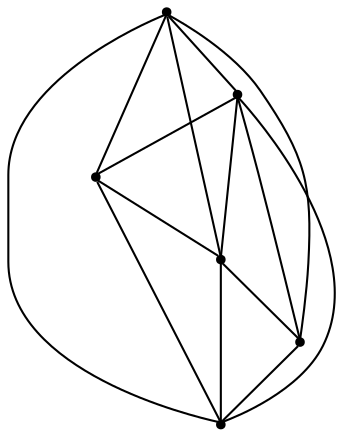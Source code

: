 graph {
  node [shape=point,comment="{\"directed\":false,\"doi\":\"10.1007/978-3-319-50106-2_27\",\"figure\":\"1 (1)\"}"]

  v0 [pos="1109.1777298011095,1363.874341297578"]
  v1 [pos="1095.9840233666423,1291.4845204873598"]
  v2 [pos="1028.089811346952,1234.909454043317"]
  v3 [pos="1028.089811346952,1393.3244473120983"]
  v4 [pos="971.5131294975522,1291.4845204873598"]
  v5 [pos="949.4075063227239,1352.0600124371556"]

  v0 -- v1 [id="-1",pos="1109.1777298011095,1363.874341297578 1109.223180838947,1362.3414120150983 1109.2700763159576,1360.7901604409722 1109.3642982186352,1357.673401978052 1109.5559537095767,1351.4683930496694 1109.935195032727,1339.058120842351 1107.7806922642867,1327.1189058601506 1105.638652825715,1315.17969087795 1100.9586724599847,1303.7030123773245 1098.616711036171,1297.9688063235064 1097.312550862925,1294.7643072838073 1096.7372064984513,1293.350607876883 1095.9840233666423,1291.4845204873598"]
  v0 -- v3 [id="-2",pos="1109.1777298011095,1363.874341297578 1108.186322704351,1364.973000401019 1107.2049513898487,1366.05749668002 1105.251145008264,1368.2166139472613 1101.3254504532663,1372.554816988088 1093.4659220258054,1381.2393622874542 1079.9512212587993,1386.1442583615224 1066.4323872446425,1391.0533512197235 1047.2627049033442,1392.1868644614826 1028.089811346952,1393.3244473120983"]
  v5 -- v0 [id="-3",pos="949.4075063227239,1352.0600124371556 963.2159855794944,1350.4972826363323 963.2159855794944,1350.4972826363323 963.2159855794944,1350.4972826363323 976.1930462748647,1347.7510597099833 1002.1429708300376,1342.2502202890194 1028.6264022096957,1344.0213903684519 1055.122233330805,1345.7924332726072 1082.1474380292493,1354.835485677159 1095.6620116194201,1359.3569482917967 1109.1777298011095,1363.874341297578 1109.1777298011095,1363.874341297578 1109.1777298011095,1363.874341297578"]
  v3 -- v4 [id="-4",pos="1028.089811346952,1393.3244473120983 1026.2009491934446,1383.8938918392596 1026.2009491934446,1383.8938918392596 1026.2009491934446,1383.8938918392596 1024.3173330843974,1374.463336366421 1020.550037277885,1355.6064222048765 1011.115232978794,1338.63310106742 1001.6845619268533,1321.6597799299636 986.5988457122028,1306.5700518165952 979.10177126562,1299.1522994490322 975.8254734263621,1295.9070327882234 974.0008979211862,1294.1294269442974 971.5131294975522,1291.4845204873598"]
  v2 -- v0 [id="-5",pos="1028.089811346952,1234.909454043317 1031.7269098682277,1247.59467919899 1031.7269098682277,1247.59467919899 1031.7269098682277,1247.59467919899 1035.3649304215603,1260.2757075705297 1042.6410987050606,1285.6419610977425 1056.1557994720667,1307.1409416339695 1069.666303403505,1328.6315286019303 1089.4236063127496,1346.2591665383154 1099.300159349588,1355.0646555258802 1109.1777298011095,1363.874341297578 1109.1777298011095,1363.874341297578 1109.1777298011095,1363.874341297578"]
  v0 -- v4 [id="-6",pos="1109.1777298011095,1363.874341297578 971.5131294975522,1291.4845204873598 971.5131294975522,1291.4845204873598 971.5131294975522,1291.4845204873598"]
  v5 -- v4 [id="-7",pos="949.4075063227239,1352.0600124371556 949.2687461140217,1340.5043597945082 949.7573820427581,1328.2156176913675 952.9476643012192,1318.6342800958505 956.7190933548818,1307.3201315989238 964.2661482977752,1299.777365934306 971.5131294975522,1291.4845204873598"]
  v5 -- v3 [id="-8",pos="949.4075063227239,1352.0600124371556 949.1803684947068,1354.1517836964406 949.1803684947068,1356.2181429457269 949.1803684947068,1358.2402221865698 949.1803684947068,1371.4420333164408 949.1803684947068,1382.756308988644 954.8312804102665,1388.4154816291739 960.4946556556948,1394.0704574855706 971.8048095695324,1394.0704574855706 977.4682484033785,1394.0704574855706 983.1232935660885,1394.0704574855706 983.1232935660885,1394.0704574855706 990.6161711771032,1393.9495137973722 998.1131820352683,1393.824627675594 1013.1030705044482,1393.5744739062077 1028.089811346952,1393.3244473120983"]
  v1 -- v2 [id="-9",pos="1095.9840233666423,1291.4845204873598 1096.283016106658,1289.8776745758882 1096.283016106658,1288.0170619230216 1096.283016106658,1284.6876378209377 1096.283016106658,1277.14487215632 1096.283016106658,1262.0593408270845 1088.7359611637646,1252.6287853542458 1081.1931030564392,1243.198229881407 1066.1031900062205,1239.4268470490983 1054.793036092383,1237.5432540250104 1043.474552095827,1235.6554642167894 1035.9275607413513,1235.6554642167894 1028.089811346952,1234.909454043317"]
  v4 -- v2 [id="-10",pos="971.5131294975522,1291.4845204873598 975.5804354587632,1284.6876378209377 979.3559977595762,1277.14487215632 981.2354806214731,1267.7143166834812 983.1232935660885,1258.2879579947755 983.1232935660885,1246.969612713716 990.6703485089818,1241.314636857319 998.209009780739,1235.6554642167894 1013.3031196665257,1235.6554642167894 1020.841780938283,1235.6554642167894 1028.089811346952,1234.909454043317 1028.089811346952,1234.909454043317 1028.089811346952,1234.909454043317"]
  v2 -- v5 [id="-13",pos="1028.089811346952,1234.909454043317 1023.6214214411115,1250.0242356862072 1023.6214214411115,1250.0242356862072 1023.6214214411115,1250.0242356862072 1018.8540070010465,1264.388810371492 1009.319114532499,1293.1222837014711 996.2962065879684,1312.720884077078 983.2691653962875,1332.3196116279616 966.758178387356,1342.7837205750263 958.5026848828903,1348.0177462653485 949.4075063227239,1352.0600124371556 949.4075063227239,1352.0600124371556 949.4075063227239,1352.0600124371556"]
  v4 -- v1 [id="-14",pos="971.5131294975522,1291.4845204873598 975.6581000172522,1291.9285887342128 980.8049234452405,1292.0374308999822 992.4997872861505,1292.1053901885007 1013.2989228309577,1292.2304034855554 1054.793036092383,1292.2304034855554 1075.5338610581612,1292.2304034855554 1087.2052607729406,1292.2304034855554 1092.3114981481567,1292.2304034855554 1095.9840233666423,1291.4845204873598"]
  v3 -- v1 [id="-15",pos="1028.089811346952,1393.3244473120983 1031.8643880272907,1383.8938918392596 1031.8643880272907,1383.8938918392596 1031.8643880272907,1383.8938918392596 1035.6316202453852,1374.463336366421 1043.1744783527106,1355.6064222048765 1054.5430064339948,1338.758114364475 1065.9072740912934,1321.9098065240732 1081.0930148869827,1307.0701050048144 1088.6858534906187,1299.6481558531184 1092.0096121351357,1296.4028891923094 1093.8792263726768,1294.5774266956046 1095.9840233666423,1291.4845204873598"]
  v5 -- v1 [id="-16",pos="949.4075063227239,1352.0600124371556 1095.9840233666423,1291.4845204873598 1095.9840233666423,1291.4845204873598 1095.9840233666423,1291.4845204873598"]
}